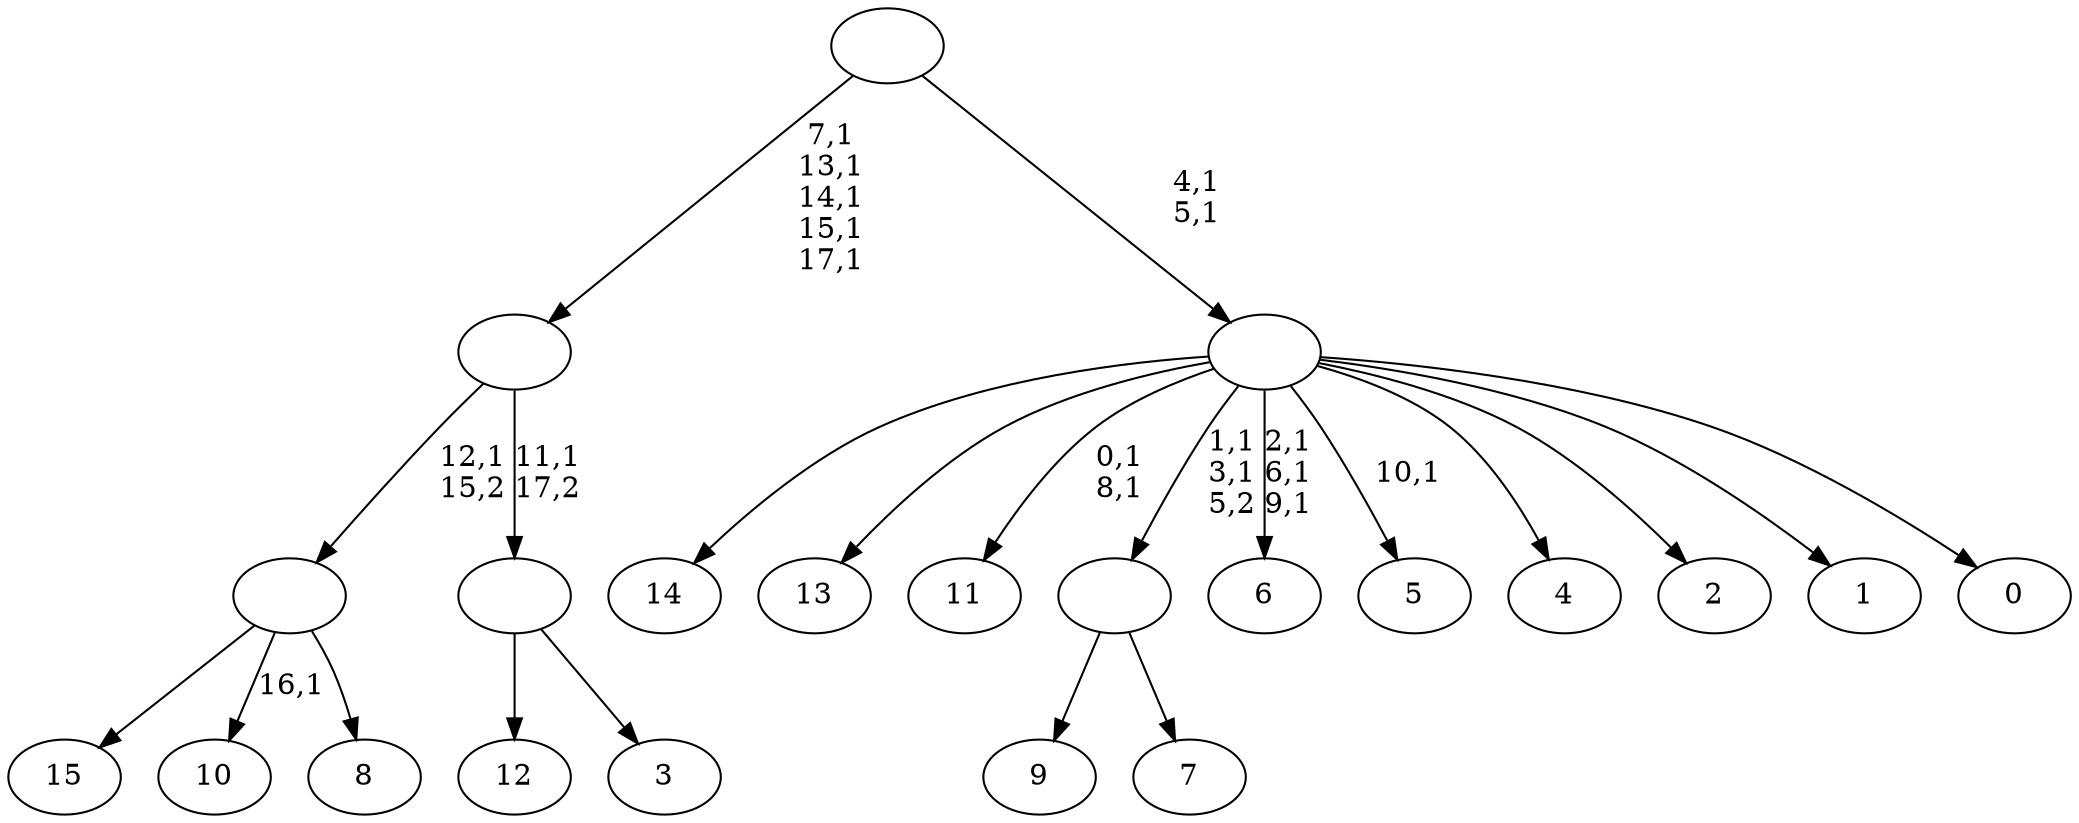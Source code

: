 digraph T {
	34 [label="15"]
	33 [label="14"]
	32 [label="13"]
	31 [label="12"]
	30 [label="11"]
	27 [label="10"]
	25 [label="9"]
	24 [label="8"]
	23 [label=""]
	22 [label="7"]
	21 [label=""]
	19 [label="6"]
	15 [label="5"]
	13 [label="4"]
	12 [label="3"]
	11 [label=""]
	10 [label=""]
	5 [label="2"]
	4 [label="1"]
	3 [label="0"]
	2 [label=""]
	0 [label=""]
	23 -> 27 [label="16,1"]
	23 -> 34 [label=""]
	23 -> 24 [label=""]
	21 -> 25 [label=""]
	21 -> 22 [label=""]
	11 -> 31 [label=""]
	11 -> 12 [label=""]
	10 -> 23 [label="12,1\n15,2"]
	10 -> 11 [label="11,1\n17,2"]
	2 -> 15 [label="10,1"]
	2 -> 19 [label="2,1\n6,1\n9,1"]
	2 -> 21 [label="1,1\n3,1\n5,2"]
	2 -> 30 [label="0,1\n8,1"]
	2 -> 33 [label=""]
	2 -> 32 [label=""]
	2 -> 13 [label=""]
	2 -> 5 [label=""]
	2 -> 4 [label=""]
	2 -> 3 [label=""]
	0 -> 2 [label="4,1\n5,1"]
	0 -> 10 [label="7,1\n13,1\n14,1\n15,1\n17,1"]
}
